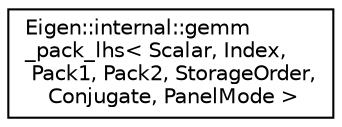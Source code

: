 digraph "Graphical Class Hierarchy"
{
  edge [fontname="Helvetica",fontsize="10",labelfontname="Helvetica",labelfontsize="10"];
  node [fontname="Helvetica",fontsize="10",shape=record];
  rankdir="LR";
  Node1 [label="Eigen::internal::gemm\l_pack_lhs\< Scalar, Index,\l Pack1, Pack2, StorageOrder,\l Conjugate, PanelMode \>",height=0.2,width=0.4,color="black", fillcolor="white", style="filled",URL="$struct_eigen_1_1internal_1_1gemm__pack__lhs.html"];
}
